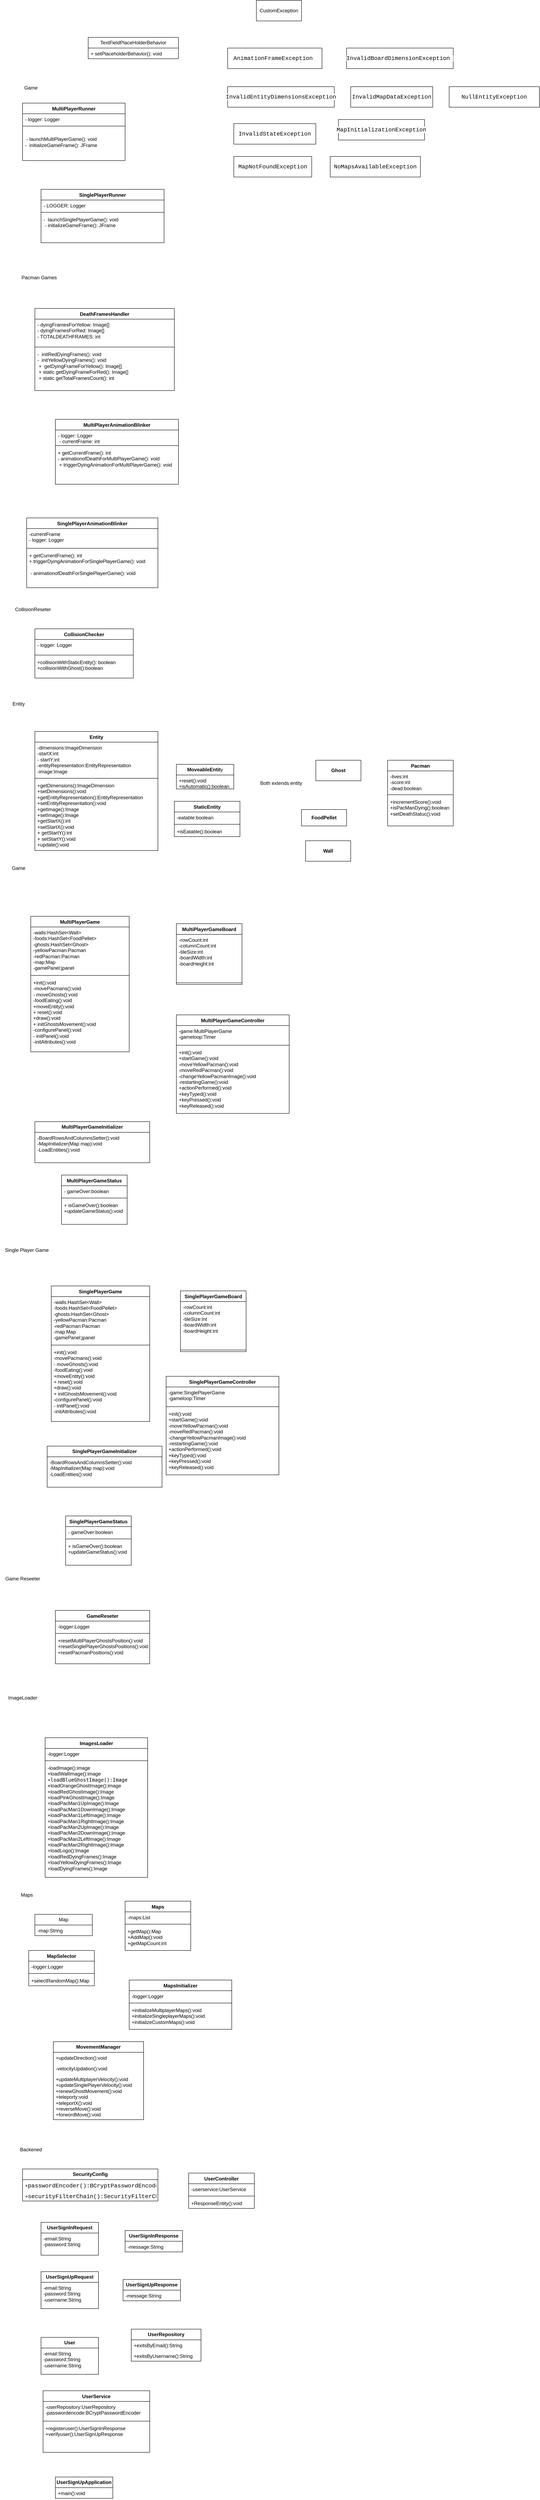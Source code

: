 <mxfile version="25.0.3">
  <diagram name="Page-1" id="BJMYfsU_rI5dK-2w1VHN">
    <mxGraphModel dx="1843" dy="525" grid="1" gridSize="10" guides="1" tooltips="1" connect="1" arrows="1" fold="1" page="1" pageScale="1" pageWidth="850" pageHeight="1100" math="0" shadow="0">
      <root>
        <mxCell id="0" />
        <mxCell id="1" parent="0" />
        <mxCell id="auZeHlHSHcXunNphCC0I-5" value="TextFieldPlaceHolderBehavior" style="swimlane;fontStyle=0;childLayout=stackLayout;horizontal=1;startSize=26;fillColor=none;horizontalStack=0;resizeParent=1;resizeParentMax=0;resizeLast=0;collapsible=1;marginBottom=0;whiteSpace=wrap;html=1;" vertex="1" parent="1">
          <mxGeometry x="200" y="100" width="220" height="52" as="geometry" />
        </mxCell>
        <mxCell id="auZeHlHSHcXunNphCC0I-8" value="+ &lt;span class=&quot;hljs-title function_ invoke__&quot;&gt;setPlaceholderBehavior(): void&lt;/span&gt;" style="text;strokeColor=none;fillColor=none;align=left;verticalAlign=top;spacingLeft=4;spacingRight=4;overflow=hidden;rotatable=0;points=[[0,0.5],[1,0.5]];portConstraint=eastwest;whiteSpace=wrap;html=1;" vertex="1" parent="auZeHlHSHcXunNphCC0I-5">
          <mxGeometry y="26" width="220" height="26" as="geometry" />
        </mxCell>
        <mxCell id="auZeHlHSHcXunNphCC0I-13" value="CustomException" style="html=1;whiteSpace=wrap;" vertex="1" parent="1">
          <mxGeometry x="610" y="10" width="110" height="50" as="geometry" />
        </mxCell>
        <mxCell id="auZeHlHSHcXunNphCC0I-18" value="&lt;span style=&quot;font-family: Consolas, &amp;quot;Courier New&amp;quot;, monospace; font-size: 14px; white-space: pre; background-color: rgb(255, 255, 255);&quot;&gt;AnimationFrameException &lt;/span&gt;" style="html=1;whiteSpace=wrap;" vertex="1" parent="1">
          <mxGeometry x="540" y="126" width="230" height="50" as="geometry" />
        </mxCell>
        <mxCell id="auZeHlHSHcXunNphCC0I-19" value="&lt;span style=&quot;font-family: Consolas, &amp;quot;Courier New&amp;quot;, monospace; font-size: 14px; white-space: pre; background-color: rgb(255, 255, 255);&quot;&gt;InvalidBoardDimensionException &lt;/span&gt;" style="html=1;whiteSpace=wrap;" vertex="1" parent="1">
          <mxGeometry x="830" y="126" width="260" height="50" as="geometry" />
        </mxCell>
        <mxCell id="auZeHlHSHcXunNphCC0I-20" value="&lt;span style=&quot;background-color: rgb(255, 255, 255);&quot;&gt;&lt;br&gt;&lt;/span&gt;&lt;div style=&quot;font-family: Consolas, &amp;quot;Courier New&amp;quot;, monospace; font-weight: normal; font-size: 14px; line-height: 19px; white-space: pre;&quot;&gt;&lt;div&gt;&lt;span style=&quot;background-color: rgb(255, 255, 255);&quot;&gt;InvalidEntityDimensionsException&lt;/span&gt;&lt;/div&gt;&lt;/div&gt;&lt;span style=&quot;background-color: rgb(255, 255, 255);&quot;&gt;&lt;br&gt;&lt;/span&gt;" style="html=1;whiteSpace=wrap;" vertex="1" parent="1">
          <mxGeometry x="540" y="220" width="260" height="50" as="geometry" />
        </mxCell>
        <mxCell id="auZeHlHSHcXunNphCC0I-21" value="&lt;div style=&quot;font-family: Consolas, &amp;quot;Courier New&amp;quot;, monospace; font-size: 14px; line-height: 19px; white-space: pre;&quot;&gt;&lt;span style=&quot;background-color: rgb(255, 255, 255);&quot;&gt;InvalidMapDataException&lt;/span&gt;&lt;/div&gt;" style="html=1;whiteSpace=wrap;" vertex="1" parent="1">
          <mxGeometry x="840" y="220" width="200" height="50" as="geometry" />
        </mxCell>
        <mxCell id="auZeHlHSHcXunNphCC0I-22" value="&lt;div style=&quot;font-family: Consolas, &amp;quot;Courier New&amp;quot;, monospace; font-size: 14px; line-height: 19px; white-space: pre;&quot;&gt;&lt;span style=&quot;background-color: rgb(255, 255, 255);&quot;&gt;InvalidStateException&lt;/span&gt;&lt;/div&gt;" style="html=1;whiteSpace=wrap;" vertex="1" parent="1">
          <mxGeometry x="555" y="310" width="200" height="50" as="geometry" />
        </mxCell>
        <mxCell id="auZeHlHSHcXunNphCC0I-23" value="&lt;div style=&quot;font-family: Consolas, &amp;quot;Courier New&amp;quot;, monospace; font-size: 14px; line-height: 19px; white-space: pre;&quot;&gt;&lt;span style=&quot;background-color: rgb(255, 255, 255);&quot;&gt;MapInitializationException&lt;/span&gt;&lt;/div&gt;" style="html=1;whiteSpace=wrap;" vertex="1" parent="1">
          <mxGeometry x="810" y="300" width="210" height="50" as="geometry" />
        </mxCell>
        <mxCell id="auZeHlHSHcXunNphCC0I-24" value="&lt;div style=&quot;font-family: Consolas, &amp;quot;Courier New&amp;quot;, monospace; font-size: 14px; line-height: 19px; white-space: pre;&quot;&gt;&lt;span style=&quot;background-color: rgb(255, 255, 255);&quot;&gt;MapNotFoundException&lt;/span&gt;&lt;/div&gt;" style="html=1;whiteSpace=wrap;" vertex="1" parent="1">
          <mxGeometry x="555" y="390" width="190" height="50" as="geometry" />
        </mxCell>
        <mxCell id="auZeHlHSHcXunNphCC0I-25" value="&lt;div style=&quot;font-family: Consolas, &amp;quot;Courier New&amp;quot;, monospace; font-size: 14px; line-height: 19px; white-space: pre;&quot;&gt;&lt;span style=&quot;background-color: rgb(255, 255, 255);&quot;&gt;NoMapsAvailableException&lt;/span&gt;&lt;/div&gt;" style="html=1;whiteSpace=wrap;" vertex="1" parent="1">
          <mxGeometry x="790" y="390" width="220" height="50" as="geometry" />
        </mxCell>
        <mxCell id="auZeHlHSHcXunNphCC0I-26" value="&lt;div style=&quot;font-family: Consolas, &amp;quot;Courier New&amp;quot;, monospace; font-size: 14px; line-height: 19px; white-space: pre;&quot;&gt;&lt;div style=&quot;line-height: 19px;&quot;&gt;&lt;span style=&quot;background-color: rgb(255, 255, 255);&quot;&gt;NullEntityException&lt;/span&gt;&lt;/div&gt;&lt;/div&gt;" style="html=1;whiteSpace=wrap;" vertex="1" parent="1">
          <mxGeometry x="1080" y="220" width="220" height="50" as="geometry" />
        </mxCell>
        <mxCell id="auZeHlHSHcXunNphCC0I-27" value="Game" style="text;html=1;align=center;verticalAlign=middle;resizable=0;points=[];autosize=1;strokeColor=none;fillColor=none;" vertex="1" parent="1">
          <mxGeometry x="30" y="208" width="60" height="30" as="geometry" />
        </mxCell>
        <mxCell id="auZeHlHSHcXunNphCC0I-28" value="MultiPlayerRunner" style="swimlane;fontStyle=1;align=center;verticalAlign=top;childLayout=stackLayout;horizontal=1;startSize=26;horizontalStack=0;resizeParent=1;resizeParentMax=0;resizeLast=0;collapsible=1;marginBottom=0;whiteSpace=wrap;html=1;" vertex="1" parent="1">
          <mxGeometry x="40" y="260" width="250" height="140" as="geometry" />
        </mxCell>
        <mxCell id="auZeHlHSHcXunNphCC0I-29" value="&lt;span class=&quot;hljs-operator&quot;&gt;-&lt;/span&gt;&amp;nbsp;logger: Logger&amp;nbsp;" style="text;strokeColor=none;fillColor=none;align=left;verticalAlign=top;spacingLeft=4;spacingRight=4;overflow=hidden;rotatable=0;points=[[0,0.5],[1,0.5]];portConstraint=eastwest;whiteSpace=wrap;html=1;" vertex="1" parent="auZeHlHSHcXunNphCC0I-28">
          <mxGeometry y="26" width="250" height="26" as="geometry" />
        </mxCell>
        <mxCell id="auZeHlHSHcXunNphCC0I-30" value="" style="line;strokeWidth=1;fillColor=none;align=left;verticalAlign=middle;spacingTop=-1;spacingLeft=3;spacingRight=3;rotatable=0;labelPosition=right;points=[];portConstraint=eastwest;strokeColor=inherit;" vertex="1" parent="auZeHlHSHcXunNphCC0I-28">
          <mxGeometry y="52" width="250" height="8" as="geometry" />
        </mxCell>
        <mxCell id="auZeHlHSHcXunNphCC0I-31" value="&lt;br&gt;&amp;nbsp;&lt;span class=&quot;hljs-operator&quot;&gt;-&lt;/span&gt; launchMultiPlayerGame(): void&amp;nbsp;&lt;br&gt;&lt;span class=&quot;hljs-operator&quot;&gt;-&lt;/span&gt; &amp;nbsp;initializeGameFrame(): JFrame&amp;nbsp;" style="text;strokeColor=none;fillColor=none;align=left;verticalAlign=top;spacingLeft=4;spacingRight=4;overflow=hidden;rotatable=0;points=[[0,0.5],[1,0.5]];portConstraint=eastwest;whiteSpace=wrap;html=1;" vertex="1" parent="auZeHlHSHcXunNphCC0I-28">
          <mxGeometry y="60" width="250" height="80" as="geometry" />
        </mxCell>
        <mxCell id="auZeHlHSHcXunNphCC0I-32" value="SinglePlayerRunner" style="swimlane;fontStyle=1;align=center;verticalAlign=top;childLayout=stackLayout;horizontal=1;startSize=26;horizontalStack=0;resizeParent=1;resizeParentMax=0;resizeLast=0;collapsible=1;marginBottom=0;whiteSpace=wrap;html=1;" vertex="1" parent="1">
          <mxGeometry x="85" y="470" width="300" height="130" as="geometry" />
        </mxCell>
        <mxCell id="auZeHlHSHcXunNphCC0I-33" value="&lt;span class=&quot;hljs-operator&quot;&gt;-&lt;/span&gt; LOGGER: Logger&amp;nbsp;" style="text;strokeColor=none;fillColor=none;align=left;verticalAlign=top;spacingLeft=4;spacingRight=4;overflow=hidden;rotatable=0;points=[[0,0.5],[1,0.5]];portConstraint=eastwest;whiteSpace=wrap;html=1;" vertex="1" parent="auZeHlHSHcXunNphCC0I-32">
          <mxGeometry y="26" width="300" height="26" as="geometry" />
        </mxCell>
        <mxCell id="auZeHlHSHcXunNphCC0I-34" value="" style="line;strokeWidth=1;fillColor=none;align=left;verticalAlign=middle;spacingTop=-1;spacingLeft=3;spacingRight=3;rotatable=0;labelPosition=right;points=[];portConstraint=eastwest;strokeColor=inherit;" vertex="1" parent="auZeHlHSHcXunNphCC0I-32">
          <mxGeometry y="52" width="300" height="8" as="geometry" />
        </mxCell>
        <mxCell id="auZeHlHSHcXunNphCC0I-35" value="&lt;span class=&quot;hljs-operator&quot;&gt;-&lt;/span&gt; &amp;nbsp;launchSinglePlayerGame(): void&amp;nbsp;&lt;br&gt;&amp;nbsp;&lt;span class=&quot;hljs-operator&quot;&gt;-&lt;/span&gt; initializeGameFrame(): JFrame&amp;nbsp; &amp;nbsp;" style="text;strokeColor=none;fillColor=none;align=left;verticalAlign=top;spacingLeft=4;spacingRight=4;overflow=hidden;rotatable=0;points=[[0,0.5],[1,0.5]];portConstraint=eastwest;whiteSpace=wrap;html=1;" vertex="1" parent="auZeHlHSHcXunNphCC0I-32">
          <mxGeometry y="60" width="300" height="70" as="geometry" />
        </mxCell>
        <mxCell id="auZeHlHSHcXunNphCC0I-36" value="Pacman Games" style="text;html=1;align=center;verticalAlign=middle;resizable=0;points=[];autosize=1;strokeColor=none;fillColor=none;" vertex="1" parent="1">
          <mxGeometry x="25" y="670" width="110" height="30" as="geometry" />
        </mxCell>
        <mxCell id="auZeHlHSHcXunNphCC0I-37" value="&amp;nbsp;DeathFramesHandler&amp;nbsp;" style="swimlane;fontStyle=1;align=center;verticalAlign=top;childLayout=stackLayout;horizontal=1;startSize=26;horizontalStack=0;resizeParent=1;resizeParentMax=0;resizeLast=0;collapsible=1;marginBottom=0;whiteSpace=wrap;html=1;" vertex="1" parent="1">
          <mxGeometry x="70" y="760" width="340" height="200" as="geometry" />
        </mxCell>
        <mxCell id="auZeHlHSHcXunNphCC0I-38" value="- dyingFramesForYellow: Image[]&amp;nbsp;&lt;br&gt;- dyingFramesForRed: Image[]&amp;nbsp;&lt;br&gt;- TOTALDEATHFRAMES: &lt;span class=&quot;hljs-built_in&quot;&gt;int&lt;/span&gt;" style="text;strokeColor=none;fillColor=none;align=left;verticalAlign=top;spacingLeft=4;spacingRight=4;overflow=hidden;rotatable=0;points=[[0,0.5],[1,0.5]];portConstraint=eastwest;whiteSpace=wrap;html=1;" vertex="1" parent="auZeHlHSHcXunNphCC0I-37">
          <mxGeometry y="26" width="340" height="64" as="geometry" />
        </mxCell>
        <mxCell id="auZeHlHSHcXunNphCC0I-39" value="" style="line;strokeWidth=1;fillColor=none;align=left;verticalAlign=middle;spacingTop=-1;spacingLeft=3;spacingRight=3;rotatable=0;labelPosition=right;points=[];portConstraint=eastwest;strokeColor=inherit;" vertex="1" parent="auZeHlHSHcXunNphCC0I-37">
          <mxGeometry y="90" width="340" height="8" as="geometry" />
        </mxCell>
        <mxCell id="auZeHlHSHcXunNphCC0I-40" value="- &lt;span class=&quot;hljs-function&quot;&gt;&amp;nbsp;&lt;span class=&quot;hljs-title&quot;&gt;initRedDyingFrames&lt;/span&gt;(): &lt;span class=&quot;hljs-keyword&quot;&gt;void&lt;/span&gt;&amp;nbsp;&lt;br&gt;- &amp;nbsp;&lt;span class=&quot;hljs-title&quot;&gt;initYellowDyingFrames&lt;/span&gt;(): &lt;span class=&quot;hljs-keyword&quot;&gt;void&lt;/span&gt;&amp;nbsp;&lt;br&gt;&amp;nbsp;+ &amp;nbsp;&lt;span class=&quot;hljs-title&quot;&gt;getDyingFrameForYellow&lt;/span&gt;(): Image[]&amp;nbsp;&lt;br&gt;&amp;nbsp;+ &lt;span class=&quot;hljs-keyword&quot;&gt;static&lt;/span&gt; &lt;span class=&quot;hljs-title&quot;&gt;getDyingFrameForRed&lt;/span&gt;(): Image[]&amp;nbsp;&lt;/span&gt;&lt;div&gt;&lt;span class=&quot;hljs-function&quot;&gt;&amp;nbsp;+ &lt;span class=&quot;hljs-keyword&quot;&gt;static&lt;/span&gt; &lt;span class=&quot;hljs-title&quot;&gt;getTotalFramesCount&lt;/span&gt;(): &lt;span class=&quot;hljs-built_in&quot;&gt;int&lt;/span&gt;&lt;/span&gt;&lt;/div&gt;" style="text;strokeColor=none;fillColor=none;align=left;verticalAlign=top;spacingLeft=4;spacingRight=4;overflow=hidden;rotatable=0;points=[[0,0.5],[1,0.5]];portConstraint=eastwest;whiteSpace=wrap;html=1;" vertex="1" parent="auZeHlHSHcXunNphCC0I-37">
          <mxGeometry y="98" width="340" height="102" as="geometry" />
        </mxCell>
        <mxCell id="auZeHlHSHcXunNphCC0I-41" value="MultiPlayerAnimationBlinker" style="swimlane;fontStyle=1;align=center;verticalAlign=top;childLayout=stackLayout;horizontal=1;startSize=26;horizontalStack=0;resizeParent=1;resizeParentMax=0;resizeLast=0;collapsible=1;marginBottom=0;whiteSpace=wrap;html=1;" vertex="1" parent="1">
          <mxGeometry x="120" y="1030" width="300" height="158" as="geometry" />
        </mxCell>
        <mxCell id="auZeHlHSHcXunNphCC0I-42" value="&lt;span class=&quot;hljs-operator&quot;&gt;-&lt;/span&gt; logger: Logger&amp;nbsp;&lt;div&gt;&amp;nbsp;&lt;span class=&quot;hljs-operator&quot;&gt;-&lt;/span&gt; currentFrame: &lt;span class=&quot;hljs-type&quot;&gt;int&lt;/span&gt;&lt;/div&gt;" style="text;strokeColor=none;fillColor=none;align=left;verticalAlign=top;spacingLeft=4;spacingRight=4;overflow=hidden;rotatable=0;points=[[0,0.5],[1,0.5]];portConstraint=eastwest;whiteSpace=wrap;html=1;" vertex="1" parent="auZeHlHSHcXunNphCC0I-41">
          <mxGeometry y="26" width="300" height="34" as="geometry" />
        </mxCell>
        <mxCell id="auZeHlHSHcXunNphCC0I-43" value="" style="line;strokeWidth=1;fillColor=none;align=left;verticalAlign=middle;spacingTop=-1;spacingLeft=3;spacingRight=3;rotatable=0;labelPosition=right;points=[];portConstraint=eastwest;strokeColor=inherit;" vertex="1" parent="auZeHlHSHcXunNphCC0I-41">
          <mxGeometry y="60" width="300" height="8" as="geometry" />
        </mxCell>
        <mxCell id="auZeHlHSHcXunNphCC0I-44" value="&lt;span class=&quot;hljs-operator&quot;&gt;+&lt;/span&gt; getCurrentFrame(): &lt;span class=&quot;hljs-type&quot;&gt;int&lt;/span&gt;&amp;nbsp;&lt;br&gt;&lt;span class=&quot;hljs-operator&quot;&gt;-&lt;/span&gt; animationofDeathForMultiPlayerGame(): void&amp;nbsp;&lt;br&gt;&amp;nbsp;&lt;span class=&quot;hljs-operator&quot;&gt;+&lt;/span&gt; triggerDyingAnimationForMultiPlayerGame(): void&amp;nbsp;&amp;nbsp;" style="text;strokeColor=none;fillColor=none;align=left;verticalAlign=top;spacingLeft=4;spacingRight=4;overflow=hidden;rotatable=0;points=[[0,0.5],[1,0.5]];portConstraint=eastwest;whiteSpace=wrap;html=1;" vertex="1" parent="auZeHlHSHcXunNphCC0I-41">
          <mxGeometry y="68" width="300" height="90" as="geometry" />
        </mxCell>
        <mxCell id="auZeHlHSHcXunNphCC0I-45" value="SinglePlayerAnimationBlinker" style="swimlane;fontStyle=1;align=center;verticalAlign=top;childLayout=stackLayout;horizontal=1;startSize=26;horizontalStack=0;resizeParent=1;resizeParentMax=0;resizeLast=0;collapsible=1;marginBottom=0;whiteSpace=wrap;html=1;" vertex="1" parent="1">
          <mxGeometry x="50" y="1270" width="320" height="170" as="geometry" />
        </mxCell>
        <mxCell id="auZeHlHSHcXunNphCC0I-46" value="-currentFrame&lt;div&gt;&lt;span class=&quot;hljs-operator&quot;&gt;-&lt;/span&gt;&amp;nbsp;logger: Logger&lt;/div&gt;&lt;div&gt;&lt;br&gt;&lt;div&gt;&lt;br&gt;&lt;/div&gt;&lt;/div&gt;" style="text;strokeColor=none;fillColor=none;align=left;verticalAlign=top;spacingLeft=4;spacingRight=4;overflow=hidden;rotatable=0;points=[[0,0.5],[1,0.5]];portConstraint=eastwest;whiteSpace=wrap;html=1;" vertex="1" parent="auZeHlHSHcXunNphCC0I-45">
          <mxGeometry y="26" width="320" height="44" as="geometry" />
        </mxCell>
        <mxCell id="auZeHlHSHcXunNphCC0I-47" value="" style="line;strokeWidth=1;fillColor=none;align=left;verticalAlign=middle;spacingTop=-1;spacingLeft=3;spacingRight=3;rotatable=0;labelPosition=right;points=[];portConstraint=eastwest;strokeColor=inherit;" vertex="1" parent="auZeHlHSHcXunNphCC0I-45">
          <mxGeometry y="70" width="320" height="8" as="geometry" />
        </mxCell>
        <mxCell id="auZeHlHSHcXunNphCC0I-48" value="&lt;div&gt;+ getCurrentFrame(): int&amp;nbsp; &amp;nbsp; &amp;nbsp; &amp;nbsp; &amp;nbsp; &amp;nbsp; &amp;nbsp; &amp;nbsp; &amp;nbsp; &amp;nbsp; &amp;nbsp; &amp;nbsp; &amp;nbsp; &amp;nbsp; &amp;nbsp; &amp;nbsp; &amp;nbsp; &amp;nbsp; &amp;nbsp; &amp;nbsp; &amp;nbsp;&lt;/div&gt;&lt;div&gt;+ triggerDyingAnimationForSinglePlayerGame(&lt;span style=&quot;background-color: initial;&quot;&gt;): void&amp;nbsp; &amp;nbsp; &amp;nbsp; &amp;nbsp; &amp;nbsp; &amp;nbsp; &amp;nbsp; &amp;nbsp; &amp;nbsp; &amp;nbsp; &amp;nbsp; &amp;nbsp; &amp;nbsp; &amp;nbsp; &amp;nbsp; &amp;nbsp; &amp;nbsp;&lt;/span&gt;&lt;/div&gt;&lt;div&gt;&amp;nbsp;- animationofDeathForSinglePlayerGame(&lt;span style=&quot;background-color: initial;&quot;&gt;): void&amp;nbsp;&lt;/span&gt;&lt;/div&gt;" style="text;strokeColor=none;fillColor=none;align=left;verticalAlign=top;spacingLeft=4;spacingRight=4;overflow=hidden;rotatable=0;points=[[0,0.5],[1,0.5]];portConstraint=eastwest;whiteSpace=wrap;html=1;" vertex="1" parent="auZeHlHSHcXunNphCC0I-45">
          <mxGeometry y="78" width="320" height="92" as="geometry" />
        </mxCell>
        <mxCell id="auZeHlHSHcXunNphCC0I-49" value="CollisionReseter" style="text;html=1;align=center;verticalAlign=middle;resizable=0;points=[];autosize=1;strokeColor=none;fillColor=none;" vertex="1" parent="1">
          <mxGeometry x="10" y="1478" width="110" height="30" as="geometry" />
        </mxCell>
        <mxCell id="auZeHlHSHcXunNphCC0I-54" value="CollisionChecker" style="swimlane;fontStyle=1;align=center;verticalAlign=top;childLayout=stackLayout;horizontal=1;startSize=26;horizontalStack=0;resizeParent=1;resizeParentMax=0;resizeLast=0;collapsible=1;marginBottom=0;whiteSpace=wrap;html=1;" vertex="1" parent="1">
          <mxGeometry x="70" y="1540" width="240" height="120" as="geometry" />
        </mxCell>
        <mxCell id="auZeHlHSHcXunNphCC0I-55" value="&lt;span class=&quot;hljs-operator&quot;&gt;-&lt;/span&gt;&amp;nbsp;logger: Logger&lt;div&gt;&lt;br&gt;&lt;/div&gt;" style="text;strokeColor=none;fillColor=none;align=left;verticalAlign=top;spacingLeft=4;spacingRight=4;overflow=hidden;rotatable=0;points=[[0,0.5],[1,0.5]];portConstraint=eastwest;whiteSpace=wrap;html=1;" vertex="1" parent="auZeHlHSHcXunNphCC0I-54">
          <mxGeometry y="26" width="240" height="34" as="geometry" />
        </mxCell>
        <mxCell id="auZeHlHSHcXunNphCC0I-56" value="" style="line;strokeWidth=1;fillColor=none;align=left;verticalAlign=middle;spacingTop=-1;spacingLeft=3;spacingRight=3;rotatable=0;labelPosition=right;points=[];portConstraint=eastwest;strokeColor=inherit;" vertex="1" parent="auZeHlHSHcXunNphCC0I-54">
          <mxGeometry y="60" width="240" height="8" as="geometry" />
        </mxCell>
        <mxCell id="auZeHlHSHcXunNphCC0I-57" value="+collisionWithStaticEntity(): boolean&lt;div&gt;+collisionWithGhost():boolean&lt;/div&gt;&lt;div&gt;&lt;br&gt;&lt;/div&gt;" style="text;strokeColor=none;fillColor=none;align=left;verticalAlign=top;spacingLeft=4;spacingRight=4;overflow=hidden;rotatable=0;points=[[0,0.5],[1,0.5]];portConstraint=eastwest;whiteSpace=wrap;html=1;" vertex="1" parent="auZeHlHSHcXunNphCC0I-54">
          <mxGeometry y="68" width="240" height="52" as="geometry" />
        </mxCell>
        <mxCell id="auZeHlHSHcXunNphCC0I-58" value="Entity" style="text;html=1;align=center;verticalAlign=middle;resizable=0;points=[];autosize=1;strokeColor=none;fillColor=none;" vertex="1" parent="1">
          <mxGeometry x="5" y="1708" width="50" height="30" as="geometry" />
        </mxCell>
        <mxCell id="auZeHlHSHcXunNphCC0I-59" value="Entity" style="swimlane;fontStyle=1;align=center;verticalAlign=top;childLayout=stackLayout;horizontal=1;startSize=26;horizontalStack=0;resizeParent=1;resizeParentMax=0;resizeLast=0;collapsible=1;marginBottom=0;whiteSpace=wrap;html=1;" vertex="1" parent="1">
          <mxGeometry x="70" y="1790" width="300" height="290" as="geometry" />
        </mxCell>
        <mxCell id="auZeHlHSHcXunNphCC0I-60" value="-dimensions:ImageDimension&lt;div&gt;-startX:int&lt;/div&gt;&lt;div&gt;- startY:int&lt;/div&gt;&lt;div&gt;-entityRepresentation:EntityRepresentation&lt;/div&gt;&lt;div&gt;-image:Image&lt;/div&gt;&lt;div&gt;&lt;br&gt;&lt;/div&gt;" style="text;strokeColor=none;fillColor=none;align=left;verticalAlign=top;spacingLeft=4;spacingRight=4;overflow=hidden;rotatable=0;points=[[0,0.5],[1,0.5]];portConstraint=eastwest;whiteSpace=wrap;html=1;" vertex="1" parent="auZeHlHSHcXunNphCC0I-59">
          <mxGeometry y="26" width="300" height="84" as="geometry" />
        </mxCell>
        <mxCell id="auZeHlHSHcXunNphCC0I-61" value="" style="line;strokeWidth=1;fillColor=none;align=left;verticalAlign=middle;spacingTop=-1;spacingLeft=3;spacingRight=3;rotatable=0;labelPosition=right;points=[];portConstraint=eastwest;strokeColor=inherit;" vertex="1" parent="auZeHlHSHcXunNphCC0I-59">
          <mxGeometry y="110" width="300" height="8" as="geometry" />
        </mxCell>
        <mxCell id="auZeHlHSHcXunNphCC0I-62" value="+getDimensions():ImageDimension&lt;div&gt;+setDimensions():void&lt;/div&gt;&lt;div&gt;+getEntityRepresentation():EntityRepresentation&lt;/div&gt;&lt;div&gt;+setEntityRepresentation(&lt;span style=&quot;background-color: initial;&quot;&gt;):void&lt;/span&gt;&lt;/div&gt;&lt;div&gt;+getImage():Image&lt;span style=&quot;background-color: initial;&quot;&gt;&lt;/span&gt;&lt;/div&gt;&lt;div&gt;+setImage():Image&lt;/div&gt;&lt;div&gt;+getStartX():int&lt;/div&gt;&lt;div&gt;+setStartX():void&lt;/div&gt;&lt;div&gt;+ getStartY():int&lt;/div&gt;&lt;div&gt;+ setStartY():void&lt;/div&gt;&lt;div&gt;+update():void&lt;/div&gt;&lt;div&gt;&lt;br&gt;&lt;/div&gt;" style="text;strokeColor=none;fillColor=none;align=left;verticalAlign=top;spacingLeft=4;spacingRight=4;overflow=hidden;rotatable=0;points=[[0,0.5],[1,0.5]];portConstraint=eastwest;whiteSpace=wrap;html=1;" vertex="1" parent="auZeHlHSHcXunNphCC0I-59">
          <mxGeometry y="118" width="300" height="172" as="geometry" />
        </mxCell>
        <mxCell id="auZeHlHSHcXunNphCC0I-67" value="&lt;b&gt;FoodPellet&lt;/b&gt;" style="html=1;whiteSpace=wrap;" vertex="1" parent="1">
          <mxGeometry x="720" y="1980" width="110" height="40" as="geometry" />
        </mxCell>
        <mxCell id="auZeHlHSHcXunNphCC0I-68" value="&lt;b&gt;MoveableEntit&lt;/b&gt;y" style="swimlane;fontStyle=0;childLayout=stackLayout;horizontal=1;startSize=26;fillColor=none;horizontalStack=0;resizeParent=1;resizeParentMax=0;resizeLast=0;collapsible=1;marginBottom=0;whiteSpace=wrap;html=1;" vertex="1" parent="1">
          <mxGeometry x="415" y="1870" width="140" height="60" as="geometry" />
        </mxCell>
        <mxCell id="auZeHlHSHcXunNphCC0I-69" value="+reset():void&lt;div&gt;+isAutomatic():boolean&lt;/div&gt;" style="text;strokeColor=none;fillColor=none;align=left;verticalAlign=top;spacingLeft=4;spacingRight=4;overflow=hidden;rotatable=0;points=[[0,0.5],[1,0.5]];portConstraint=eastwest;whiteSpace=wrap;html=1;" vertex="1" parent="auZeHlHSHcXunNphCC0I-68">
          <mxGeometry y="26" width="140" height="34" as="geometry" />
        </mxCell>
        <mxCell id="auZeHlHSHcXunNphCC0I-72" value="StaticEntity" style="swimlane;fontStyle=1;align=center;verticalAlign=top;childLayout=stackLayout;horizontal=1;startSize=26;horizontalStack=0;resizeParent=1;resizeParentMax=0;resizeLast=0;collapsible=1;marginBottom=0;whiteSpace=wrap;html=1;" vertex="1" parent="1">
          <mxGeometry x="410" y="1960" width="160" height="86" as="geometry" />
        </mxCell>
        <mxCell id="auZeHlHSHcXunNphCC0I-73" value="-eatable:boolean" style="text;strokeColor=none;fillColor=none;align=left;verticalAlign=top;spacingLeft=4;spacingRight=4;overflow=hidden;rotatable=0;points=[[0,0.5],[1,0.5]];portConstraint=eastwest;whiteSpace=wrap;html=1;" vertex="1" parent="auZeHlHSHcXunNphCC0I-72">
          <mxGeometry y="26" width="160" height="26" as="geometry" />
        </mxCell>
        <mxCell id="auZeHlHSHcXunNphCC0I-74" value="" style="line;strokeWidth=1;fillColor=none;align=left;verticalAlign=middle;spacingTop=-1;spacingLeft=3;spacingRight=3;rotatable=0;labelPosition=right;points=[];portConstraint=eastwest;strokeColor=inherit;" vertex="1" parent="auZeHlHSHcXunNphCC0I-72">
          <mxGeometry y="52" width="160" height="8" as="geometry" />
        </mxCell>
        <mxCell id="auZeHlHSHcXunNphCC0I-75" value="+isEatable():boolean" style="text;strokeColor=none;fillColor=none;align=left;verticalAlign=top;spacingLeft=4;spacingRight=4;overflow=hidden;rotatable=0;points=[[0,0.5],[1,0.5]];portConstraint=eastwest;whiteSpace=wrap;html=1;" vertex="1" parent="auZeHlHSHcXunNphCC0I-72">
          <mxGeometry y="60" width="160" height="26" as="geometry" />
        </mxCell>
        <mxCell id="auZeHlHSHcXunNphCC0I-76" value="Both extends entity&lt;div&gt;&lt;br&gt;&lt;/div&gt;" style="text;html=1;align=center;verticalAlign=middle;resizable=0;points=[];autosize=1;strokeColor=none;fillColor=none;" vertex="1" parent="1">
          <mxGeometry x="605" y="1903" width="130" height="40" as="geometry" />
        </mxCell>
        <mxCell id="auZeHlHSHcXunNphCC0I-77" value="&lt;b&gt;Ghost&lt;/b&gt;" style="html=1;whiteSpace=wrap;" vertex="1" parent="1">
          <mxGeometry x="755" y="1860" width="110" height="50" as="geometry" />
        </mxCell>
        <mxCell id="auZeHlHSHcXunNphCC0I-86" value="&lt;b&gt;Pacman&lt;/b&gt;" style="swimlane;fontStyle=1;align=center;verticalAlign=top;childLayout=stackLayout;horizontal=1;startSize=26;horizontalStack=0;resizeParent=1;resizeParentMax=0;resizeLast=0;collapsible=1;marginBottom=0;whiteSpace=wrap;html=1;" vertex="1" parent="1">
          <mxGeometry x="930" y="1860" width="160" height="160" as="geometry" />
        </mxCell>
        <mxCell id="auZeHlHSHcXunNphCC0I-87" value="-lives:int&lt;div&gt;-score:int&lt;/div&gt;&lt;div&gt;-dead:boolean&lt;/div&gt;" style="text;strokeColor=none;fillColor=none;align=left;verticalAlign=top;spacingLeft=4;spacingRight=4;overflow=hidden;rotatable=0;points=[[0,0.5],[1,0.5]];portConstraint=eastwest;whiteSpace=wrap;html=1;" vertex="1" parent="auZeHlHSHcXunNphCC0I-86">
          <mxGeometry y="26" width="160" height="54" as="geometry" />
        </mxCell>
        <mxCell id="auZeHlHSHcXunNphCC0I-88" value="" style="line;strokeWidth=1;fillColor=none;align=left;verticalAlign=middle;spacingTop=-1;spacingLeft=3;spacingRight=3;rotatable=0;labelPosition=right;points=[];portConstraint=eastwest;strokeColor=inherit;" vertex="1" parent="auZeHlHSHcXunNphCC0I-86">
          <mxGeometry y="80" width="160" height="8" as="geometry" />
        </mxCell>
        <mxCell id="auZeHlHSHcXunNphCC0I-89" value="+incrementScore():void&lt;div&gt;+isPacManDying():boolean&lt;/div&gt;&lt;div&gt;+setDeathStatuc():void&lt;/div&gt;" style="text;strokeColor=none;fillColor=none;align=left;verticalAlign=top;spacingLeft=4;spacingRight=4;overflow=hidden;rotatable=0;points=[[0,0.5],[1,0.5]];portConstraint=eastwest;whiteSpace=wrap;html=1;" vertex="1" parent="auZeHlHSHcXunNphCC0I-86">
          <mxGeometry y="88" width="160" height="72" as="geometry" />
        </mxCell>
        <mxCell id="auZeHlHSHcXunNphCC0I-90" value="&lt;b&gt;Wall&lt;/b&gt;" style="html=1;whiteSpace=wrap;" vertex="1" parent="1">
          <mxGeometry x="730" y="2056" width="110" height="50" as="geometry" />
        </mxCell>
        <mxCell id="auZeHlHSHcXunNphCC0I-91" value="Game" style="text;html=1;align=center;verticalAlign=middle;resizable=0;points=[];autosize=1;strokeColor=none;fillColor=none;" vertex="1" parent="1">
          <mxGeometry y="2108" width="60" height="30" as="geometry" />
        </mxCell>
        <mxCell id="auZeHlHSHcXunNphCC0I-92" value="MultiPlayerGame" style="swimlane;fontStyle=1;align=center;verticalAlign=top;childLayout=stackLayout;horizontal=1;startSize=26;horizontalStack=0;resizeParent=1;resizeParentMax=0;resizeLast=0;collapsible=1;marginBottom=0;whiteSpace=wrap;html=1;" vertex="1" parent="1">
          <mxGeometry x="60" y="2240" width="240" height="330" as="geometry" />
        </mxCell>
        <mxCell id="auZeHlHSHcXunNphCC0I-93" value="-walls:HashSet&amp;lt;Wall&amp;gt;&lt;div&gt;-foods:HashSet&amp;lt;FoodPellet&amp;gt;&lt;/div&gt;&lt;div&gt;-ghosts:HashSet&amp;lt;Ghost&amp;gt;&lt;/div&gt;&lt;div&gt;-yellowPacman:Pacman&lt;br&gt;&lt;div&gt;-redPacman:Pacman&lt;/div&gt;&lt;/div&gt;&lt;div&gt;-map:Map&lt;/div&gt;&lt;div&gt;-gamePanel:jpanel&lt;/div&gt;" style="text;strokeColor=none;fillColor=none;align=left;verticalAlign=top;spacingLeft=4;spacingRight=4;overflow=hidden;rotatable=0;points=[[0,0.5],[1,0.5]];portConstraint=eastwest;whiteSpace=wrap;html=1;" vertex="1" parent="auZeHlHSHcXunNphCC0I-92">
          <mxGeometry y="26" width="240" height="114" as="geometry" />
        </mxCell>
        <mxCell id="auZeHlHSHcXunNphCC0I-94" value="" style="line;strokeWidth=1;fillColor=none;align=left;verticalAlign=middle;spacingTop=-1;spacingLeft=3;spacingRight=3;rotatable=0;labelPosition=right;points=[];portConstraint=eastwest;strokeColor=inherit;" vertex="1" parent="auZeHlHSHcXunNphCC0I-92">
          <mxGeometry y="140" width="240" height="8" as="geometry" />
        </mxCell>
        <mxCell id="auZeHlHSHcXunNphCC0I-95" value="+init():void&lt;div&gt;-movePacmans():void&lt;/div&gt;&lt;div&gt;- moveGhosts():void&lt;/div&gt;&lt;div&gt;-foodEating():void&lt;/div&gt;&lt;div&gt;+moveEntity():void&lt;/div&gt;&lt;div&gt;+ reset():void&lt;/div&gt;&lt;div&gt;+draw():void&lt;/div&gt;&lt;div&gt;+ initGhostsMovement():void&lt;/div&gt;&lt;div&gt;-configurePanel():void&lt;/div&gt;&lt;div&gt;- initPanel():void&lt;/div&gt;&lt;div&gt;-initAttributes():void&lt;/div&gt;&lt;div&gt;&lt;br&gt;&lt;/div&gt;&lt;div&gt;&lt;br&gt;&lt;/div&gt;" style="text;strokeColor=none;fillColor=none;align=left;verticalAlign=top;spacingLeft=4;spacingRight=4;overflow=hidden;rotatable=0;points=[[0,0.5],[1,0.5]];portConstraint=eastwest;whiteSpace=wrap;html=1;" vertex="1" parent="auZeHlHSHcXunNphCC0I-92">
          <mxGeometry y="148" width="240" height="182" as="geometry" />
        </mxCell>
        <mxCell id="auZeHlHSHcXunNphCC0I-96" value="MultiPlayerGameBoard" style="swimlane;fontStyle=1;align=center;verticalAlign=top;childLayout=stackLayout;horizontal=1;startSize=26;horizontalStack=0;resizeParent=1;resizeParentMax=0;resizeLast=0;collapsible=1;marginBottom=0;whiteSpace=wrap;html=1;" vertex="1" parent="1">
          <mxGeometry x="415" y="2258" width="160" height="148" as="geometry" />
        </mxCell>
        <mxCell id="auZeHlHSHcXunNphCC0I-97" value="-rowCount:int&lt;div&gt;-columnCount:int&lt;/div&gt;&lt;div&gt;-tileSize:int&lt;/div&gt;&lt;div&gt;-boardWidth:int&lt;/div&gt;&lt;div&gt;-boardHeight:int&lt;/div&gt;&lt;div&gt;&lt;br&gt;&lt;div&gt;&lt;br&gt;&lt;/div&gt;&lt;/div&gt;" style="text;strokeColor=none;fillColor=none;align=left;verticalAlign=top;spacingLeft=4;spacingRight=4;overflow=hidden;rotatable=0;points=[[0,0.5],[1,0.5]];portConstraint=eastwest;whiteSpace=wrap;html=1;" vertex="1" parent="auZeHlHSHcXunNphCC0I-96">
          <mxGeometry y="26" width="160" height="114" as="geometry" />
        </mxCell>
        <mxCell id="auZeHlHSHcXunNphCC0I-98" value="" style="line;strokeWidth=1;fillColor=none;align=left;verticalAlign=middle;spacingTop=-1;spacingLeft=3;spacingRight=3;rotatable=0;labelPosition=right;points=[];portConstraint=eastwest;strokeColor=inherit;" vertex="1" parent="auZeHlHSHcXunNphCC0I-96">
          <mxGeometry y="140" width="160" height="8" as="geometry" />
        </mxCell>
        <mxCell id="auZeHlHSHcXunNphCC0I-100" value="MultiPlayerGameController" style="swimlane;fontStyle=1;align=center;verticalAlign=top;childLayout=stackLayout;horizontal=1;startSize=26;horizontalStack=0;resizeParent=1;resizeParentMax=0;resizeLast=0;collapsible=1;marginBottom=0;whiteSpace=wrap;html=1;" vertex="1" parent="1">
          <mxGeometry x="415" y="2480" width="275" height="240" as="geometry" />
        </mxCell>
        <mxCell id="auZeHlHSHcXunNphCC0I-101" value="-game:MultiPlayerGame&lt;div&gt;-gameloop:Timer&lt;/div&gt;" style="text;strokeColor=none;fillColor=none;align=left;verticalAlign=top;spacingLeft=4;spacingRight=4;overflow=hidden;rotatable=0;points=[[0,0.5],[1,0.5]];portConstraint=eastwest;whiteSpace=wrap;html=1;" vertex="1" parent="auZeHlHSHcXunNphCC0I-100">
          <mxGeometry y="26" width="275" height="44" as="geometry" />
        </mxCell>
        <mxCell id="auZeHlHSHcXunNphCC0I-102" value="" style="line;strokeWidth=1;fillColor=none;align=left;verticalAlign=middle;spacingTop=-1;spacingLeft=3;spacingRight=3;rotatable=0;labelPosition=right;points=[];portConstraint=eastwest;strokeColor=inherit;" vertex="1" parent="auZeHlHSHcXunNphCC0I-100">
          <mxGeometry y="70" width="275" height="8" as="geometry" />
        </mxCell>
        <mxCell id="auZeHlHSHcXunNphCC0I-103" value="+init():void&lt;div&gt;+startGame():void&lt;/div&gt;&lt;div&gt;-moveYellowPacman():void&lt;/div&gt;&lt;div&gt;-moveRedPacman():void&lt;/div&gt;&lt;div&gt;-changeYellowPacmanImage():void&lt;/div&gt;&lt;div&gt;-restartingGame():void&lt;/div&gt;&lt;div&gt;+actionPerformed():void&lt;/div&gt;&lt;div&gt;+keyTyped():void&lt;/div&gt;&lt;div&gt;+keyPressed():void&lt;/div&gt;&lt;div&gt;+keyReleased():void&lt;/div&gt;" style="text;strokeColor=none;fillColor=none;align=left;verticalAlign=top;spacingLeft=4;spacingRight=4;overflow=hidden;rotatable=0;points=[[0,0.5],[1,0.5]];portConstraint=eastwest;whiteSpace=wrap;html=1;" vertex="1" parent="auZeHlHSHcXunNphCC0I-100">
          <mxGeometry y="78" width="275" height="162" as="geometry" />
        </mxCell>
        <mxCell id="auZeHlHSHcXunNphCC0I-108" value="&lt;b&gt;MultiPlayerGameInitializer&lt;/b&gt;" style="swimlane;fontStyle=0;childLayout=stackLayout;horizontal=1;startSize=26;fillColor=none;horizontalStack=0;resizeParent=1;resizeParentMax=0;resizeLast=0;collapsible=1;marginBottom=0;whiteSpace=wrap;html=1;" vertex="1" parent="1">
          <mxGeometry x="70" y="2740" width="280" height="100" as="geometry" />
        </mxCell>
        <mxCell id="auZeHlHSHcXunNphCC0I-109" value="-BoardRowsAndColumnsSetter():void&lt;div&gt;-MapInitializer(Map map):void&lt;/div&gt;&lt;div&gt;-LoadEntities():void&lt;/div&gt;&lt;div&gt;&lt;br&gt;&lt;/div&gt;" style="text;strokeColor=none;fillColor=none;align=left;verticalAlign=top;spacingLeft=4;spacingRight=4;overflow=hidden;rotatable=0;points=[[0,0.5],[1,0.5]];portConstraint=eastwest;whiteSpace=wrap;html=1;" vertex="1" parent="auZeHlHSHcXunNphCC0I-108">
          <mxGeometry y="26" width="280" height="74" as="geometry" />
        </mxCell>
        <mxCell id="auZeHlHSHcXunNphCC0I-112" value="MultiPlayerGameStatus" style="swimlane;fontStyle=1;align=center;verticalAlign=top;childLayout=stackLayout;horizontal=1;startSize=26;horizontalStack=0;resizeParent=1;resizeParentMax=0;resizeLast=0;collapsible=1;marginBottom=0;whiteSpace=wrap;html=1;" vertex="1" parent="1">
          <mxGeometry x="135" y="2870" width="160" height="120" as="geometry" />
        </mxCell>
        <mxCell id="auZeHlHSHcXunNphCC0I-113" value="- gameOver:boolean" style="text;strokeColor=none;fillColor=none;align=left;verticalAlign=top;spacingLeft=4;spacingRight=4;overflow=hidden;rotatable=0;points=[[0,0.5],[1,0.5]];portConstraint=eastwest;whiteSpace=wrap;html=1;" vertex="1" parent="auZeHlHSHcXunNphCC0I-112">
          <mxGeometry y="26" width="160" height="26" as="geometry" />
        </mxCell>
        <mxCell id="auZeHlHSHcXunNphCC0I-114" value="" style="line;strokeWidth=1;fillColor=none;align=left;verticalAlign=middle;spacingTop=-1;spacingLeft=3;spacingRight=3;rotatable=0;labelPosition=right;points=[];portConstraint=eastwest;strokeColor=inherit;" vertex="1" parent="auZeHlHSHcXunNphCC0I-112">
          <mxGeometry y="52" width="160" height="8" as="geometry" />
        </mxCell>
        <mxCell id="auZeHlHSHcXunNphCC0I-115" value="+ isGameOver():boolean&lt;div&gt;+updateGameStatus():void&lt;/div&gt;" style="text;strokeColor=none;fillColor=none;align=left;verticalAlign=top;spacingLeft=4;spacingRight=4;overflow=hidden;rotatable=0;points=[[0,0.5],[1,0.5]];portConstraint=eastwest;whiteSpace=wrap;html=1;" vertex="1" parent="auZeHlHSHcXunNphCC0I-112">
          <mxGeometry y="60" width="160" height="60" as="geometry" />
        </mxCell>
        <mxCell id="auZeHlHSHcXunNphCC0I-116" value="SinglePlayerGame" style="swimlane;fontStyle=1;align=center;verticalAlign=top;childLayout=stackLayout;horizontal=1;startSize=26;horizontalStack=0;resizeParent=1;resizeParentMax=0;resizeLast=0;collapsible=1;marginBottom=0;whiteSpace=wrap;html=1;" vertex="1" parent="1">
          <mxGeometry x="110" y="3140" width="240" height="330" as="geometry" />
        </mxCell>
        <mxCell id="auZeHlHSHcXunNphCC0I-117" value="-walls:HashSet&amp;lt;Wall&amp;gt;&lt;div&gt;-foods:HashSet&amp;lt;FoodPellet&amp;gt;&lt;/div&gt;&lt;div&gt;-ghosts:HashSet&amp;lt;Ghost&amp;gt;&lt;/div&gt;&lt;div&gt;-yellowPacman:Pacman&lt;br&gt;&lt;div&gt;-redPacman:Pacman&lt;/div&gt;&lt;/div&gt;&lt;div&gt;-map:Map&lt;/div&gt;&lt;div&gt;-gamePanel:jpanel&lt;/div&gt;" style="text;strokeColor=none;fillColor=none;align=left;verticalAlign=top;spacingLeft=4;spacingRight=4;overflow=hidden;rotatable=0;points=[[0,0.5],[1,0.5]];portConstraint=eastwest;whiteSpace=wrap;html=1;" vertex="1" parent="auZeHlHSHcXunNphCC0I-116">
          <mxGeometry y="26" width="240" height="114" as="geometry" />
        </mxCell>
        <mxCell id="auZeHlHSHcXunNphCC0I-118" value="" style="line;strokeWidth=1;fillColor=none;align=left;verticalAlign=middle;spacingTop=-1;spacingLeft=3;spacingRight=3;rotatable=0;labelPosition=right;points=[];portConstraint=eastwest;strokeColor=inherit;" vertex="1" parent="auZeHlHSHcXunNphCC0I-116">
          <mxGeometry y="140" width="240" height="8" as="geometry" />
        </mxCell>
        <mxCell id="auZeHlHSHcXunNphCC0I-119" value="+init():void&lt;div&gt;-movePacmans():void&lt;/div&gt;&lt;div&gt;- moveGhosts():void&lt;/div&gt;&lt;div&gt;-foodEating():void&lt;/div&gt;&lt;div&gt;+moveEntity():void&lt;/div&gt;&lt;div&gt;+ reset():void&lt;/div&gt;&lt;div&gt;+draw():void&lt;/div&gt;&lt;div&gt;+ initGhostsMovement():void&lt;/div&gt;&lt;div&gt;-configurePanel():void&lt;/div&gt;&lt;div&gt;- initPanel():void&lt;/div&gt;&lt;div&gt;-initAttributes():void&lt;/div&gt;&lt;div&gt;&lt;br&gt;&lt;/div&gt;&lt;div&gt;&lt;br&gt;&lt;/div&gt;" style="text;strokeColor=none;fillColor=none;align=left;verticalAlign=top;spacingLeft=4;spacingRight=4;overflow=hidden;rotatable=0;points=[[0,0.5],[1,0.5]];portConstraint=eastwest;whiteSpace=wrap;html=1;" vertex="1" parent="auZeHlHSHcXunNphCC0I-116">
          <mxGeometry y="148" width="240" height="182" as="geometry" />
        </mxCell>
        <mxCell id="auZeHlHSHcXunNphCC0I-120" value="Single Player Game" style="text;html=1;align=center;verticalAlign=middle;resizable=0;points=[];autosize=1;strokeColor=none;fillColor=none;" vertex="1" parent="1">
          <mxGeometry x="-15" y="3038" width="130" height="30" as="geometry" />
        </mxCell>
        <mxCell id="auZeHlHSHcXunNphCC0I-121" value="SinglePlayerGameBoard" style="swimlane;fontStyle=1;align=center;verticalAlign=top;childLayout=stackLayout;horizontal=1;startSize=26;horizontalStack=0;resizeParent=1;resizeParentMax=0;resizeLast=0;collapsible=1;marginBottom=0;whiteSpace=wrap;html=1;" vertex="1" parent="1">
          <mxGeometry x="425" y="3152" width="160" height="148" as="geometry" />
        </mxCell>
        <mxCell id="auZeHlHSHcXunNphCC0I-122" value="-rowCount:int&lt;div&gt;-columnCount:int&lt;/div&gt;&lt;div&gt;-tileSize:int&lt;/div&gt;&lt;div&gt;-boardWidth:int&lt;/div&gt;&lt;div&gt;-boardHeight:int&lt;/div&gt;&lt;div&gt;&lt;br&gt;&lt;div&gt;&lt;br&gt;&lt;/div&gt;&lt;/div&gt;" style="text;strokeColor=none;fillColor=none;align=left;verticalAlign=top;spacingLeft=4;spacingRight=4;overflow=hidden;rotatable=0;points=[[0,0.5],[1,0.5]];portConstraint=eastwest;whiteSpace=wrap;html=1;" vertex="1" parent="auZeHlHSHcXunNphCC0I-121">
          <mxGeometry y="26" width="160" height="114" as="geometry" />
        </mxCell>
        <mxCell id="auZeHlHSHcXunNphCC0I-123" value="" style="line;strokeWidth=1;fillColor=none;align=left;verticalAlign=middle;spacingTop=-1;spacingLeft=3;spacingRight=3;rotatable=0;labelPosition=right;points=[];portConstraint=eastwest;strokeColor=inherit;" vertex="1" parent="auZeHlHSHcXunNphCC0I-121">
          <mxGeometry y="140" width="160" height="8" as="geometry" />
        </mxCell>
        <mxCell id="auZeHlHSHcXunNphCC0I-124" value="SinglePlayerGameController" style="swimlane;fontStyle=1;align=center;verticalAlign=top;childLayout=stackLayout;horizontal=1;startSize=26;horizontalStack=0;resizeParent=1;resizeParentMax=0;resizeLast=0;collapsible=1;marginBottom=0;whiteSpace=wrap;html=1;" vertex="1" parent="1">
          <mxGeometry x="390" y="3360" width="275" height="240" as="geometry" />
        </mxCell>
        <mxCell id="auZeHlHSHcXunNphCC0I-125" value="-game:SinglePlayerGame&lt;div&gt;-gameloop:Timer&lt;/div&gt;" style="text;strokeColor=none;fillColor=none;align=left;verticalAlign=top;spacingLeft=4;spacingRight=4;overflow=hidden;rotatable=0;points=[[0,0.5],[1,0.5]];portConstraint=eastwest;whiteSpace=wrap;html=1;" vertex="1" parent="auZeHlHSHcXunNphCC0I-124">
          <mxGeometry y="26" width="275" height="44" as="geometry" />
        </mxCell>
        <mxCell id="auZeHlHSHcXunNphCC0I-126" value="" style="line;strokeWidth=1;fillColor=none;align=left;verticalAlign=middle;spacingTop=-1;spacingLeft=3;spacingRight=3;rotatable=0;labelPosition=right;points=[];portConstraint=eastwest;strokeColor=inherit;" vertex="1" parent="auZeHlHSHcXunNphCC0I-124">
          <mxGeometry y="70" width="275" height="8" as="geometry" />
        </mxCell>
        <mxCell id="auZeHlHSHcXunNphCC0I-127" value="+init():void&lt;div&gt;+startGame():void&lt;/div&gt;&lt;div&gt;-moveYellowPacman():void&lt;/div&gt;&lt;div&gt;-moveRedPacman():void&lt;/div&gt;&lt;div&gt;-changeYellowPacmanImage():void&lt;/div&gt;&lt;div&gt;-restartingGame():void&lt;/div&gt;&lt;div&gt;+actionPerformed():void&lt;/div&gt;&lt;div&gt;+keyTyped():void&lt;/div&gt;&lt;div&gt;+keyPressed():void&lt;/div&gt;&lt;div&gt;+keyReleased():void&lt;/div&gt;" style="text;strokeColor=none;fillColor=none;align=left;verticalAlign=top;spacingLeft=4;spacingRight=4;overflow=hidden;rotatable=0;points=[[0,0.5],[1,0.5]];portConstraint=eastwest;whiteSpace=wrap;html=1;" vertex="1" parent="auZeHlHSHcXunNphCC0I-124">
          <mxGeometry y="78" width="275" height="162" as="geometry" />
        </mxCell>
        <mxCell id="auZeHlHSHcXunNphCC0I-128" value="&lt;b&gt;SinglePlayerGameInitializer&lt;/b&gt;" style="swimlane;fontStyle=0;childLayout=stackLayout;horizontal=1;startSize=26;fillColor=none;horizontalStack=0;resizeParent=1;resizeParentMax=0;resizeLast=0;collapsible=1;marginBottom=0;whiteSpace=wrap;html=1;" vertex="1" parent="1">
          <mxGeometry x="100" y="3530" width="280" height="100" as="geometry" />
        </mxCell>
        <mxCell id="auZeHlHSHcXunNphCC0I-129" value="-BoardRowsAndColumnsSetter():void&lt;div&gt;-MapInitializer(Map map):void&lt;/div&gt;&lt;div&gt;-LoadEntities():void&lt;/div&gt;&lt;div&gt;&lt;br&gt;&lt;/div&gt;" style="text;strokeColor=none;fillColor=none;align=left;verticalAlign=top;spacingLeft=4;spacingRight=4;overflow=hidden;rotatable=0;points=[[0,0.5],[1,0.5]];portConstraint=eastwest;whiteSpace=wrap;html=1;" vertex="1" parent="auZeHlHSHcXunNphCC0I-128">
          <mxGeometry y="26" width="280" height="74" as="geometry" />
        </mxCell>
        <mxCell id="auZeHlHSHcXunNphCC0I-130" value="SinglePlayerGameStatus" style="swimlane;fontStyle=1;align=center;verticalAlign=top;childLayout=stackLayout;horizontal=1;startSize=26;horizontalStack=0;resizeParent=1;resizeParentMax=0;resizeLast=0;collapsible=1;marginBottom=0;whiteSpace=wrap;html=1;" vertex="1" parent="1">
          <mxGeometry x="145" y="3700" width="160" height="120" as="geometry" />
        </mxCell>
        <mxCell id="auZeHlHSHcXunNphCC0I-131" value="- gameOver:boolean" style="text;strokeColor=none;fillColor=none;align=left;verticalAlign=top;spacingLeft=4;spacingRight=4;overflow=hidden;rotatable=0;points=[[0,0.5],[1,0.5]];portConstraint=eastwest;whiteSpace=wrap;html=1;" vertex="1" parent="auZeHlHSHcXunNphCC0I-130">
          <mxGeometry y="26" width="160" height="26" as="geometry" />
        </mxCell>
        <mxCell id="auZeHlHSHcXunNphCC0I-132" value="" style="line;strokeWidth=1;fillColor=none;align=left;verticalAlign=middle;spacingTop=-1;spacingLeft=3;spacingRight=3;rotatable=0;labelPosition=right;points=[];portConstraint=eastwest;strokeColor=inherit;" vertex="1" parent="auZeHlHSHcXunNphCC0I-130">
          <mxGeometry y="52" width="160" height="8" as="geometry" />
        </mxCell>
        <mxCell id="auZeHlHSHcXunNphCC0I-133" value="+ isGameOver():boolean&lt;div&gt;+updateGameStatus():void&lt;/div&gt;" style="text;strokeColor=none;fillColor=none;align=left;verticalAlign=top;spacingLeft=4;spacingRight=4;overflow=hidden;rotatable=0;points=[[0,0.5],[1,0.5]];portConstraint=eastwest;whiteSpace=wrap;html=1;" vertex="1" parent="auZeHlHSHcXunNphCC0I-130">
          <mxGeometry y="60" width="160" height="60" as="geometry" />
        </mxCell>
        <mxCell id="auZeHlHSHcXunNphCC0I-134" value="GameReseter" style="swimlane;fontStyle=1;align=center;verticalAlign=top;childLayout=stackLayout;horizontal=1;startSize=26;horizontalStack=0;resizeParent=1;resizeParentMax=0;resizeLast=0;collapsible=1;marginBottom=0;whiteSpace=wrap;html=1;" vertex="1" parent="1">
          <mxGeometry x="120" y="3930" width="230" height="130" as="geometry" />
        </mxCell>
        <mxCell id="auZeHlHSHcXunNphCC0I-135" value="-logger:Logger" style="text;strokeColor=none;fillColor=none;align=left;verticalAlign=top;spacingLeft=4;spacingRight=4;overflow=hidden;rotatable=0;points=[[0,0.5],[1,0.5]];portConstraint=eastwest;whiteSpace=wrap;html=1;" vertex="1" parent="auZeHlHSHcXunNphCC0I-134">
          <mxGeometry y="26" width="230" height="26" as="geometry" />
        </mxCell>
        <mxCell id="auZeHlHSHcXunNphCC0I-136" value="" style="line;strokeWidth=1;fillColor=none;align=left;verticalAlign=middle;spacingTop=-1;spacingLeft=3;spacingRight=3;rotatable=0;labelPosition=right;points=[];portConstraint=eastwest;strokeColor=inherit;" vertex="1" parent="auZeHlHSHcXunNphCC0I-134">
          <mxGeometry y="52" width="230" height="8" as="geometry" />
        </mxCell>
        <mxCell id="auZeHlHSHcXunNphCC0I-137" value="+resetMultiPlayerGhostsPosition():void&lt;div&gt;+resetSinglePlayerGhostsPositions():void&lt;/div&gt;&lt;div&gt;+resetPacmanPositions():void&lt;/div&gt;&lt;div&gt;&lt;br&gt;&lt;/div&gt;" style="text;strokeColor=none;fillColor=none;align=left;verticalAlign=top;spacingLeft=4;spacingRight=4;overflow=hidden;rotatable=0;points=[[0,0.5],[1,0.5]];portConstraint=eastwest;whiteSpace=wrap;html=1;" vertex="1" parent="auZeHlHSHcXunNphCC0I-134">
          <mxGeometry y="60" width="230" height="70" as="geometry" />
        </mxCell>
        <mxCell id="auZeHlHSHcXunNphCC0I-138" value="Game Reseeter" style="text;html=1;align=center;verticalAlign=middle;resizable=0;points=[];autosize=1;strokeColor=none;fillColor=none;" vertex="1" parent="1">
          <mxGeometry x="-15" y="3838" width="110" height="30" as="geometry" />
        </mxCell>
        <mxCell id="auZeHlHSHcXunNphCC0I-139" value="ImagesLoader" style="swimlane;fontStyle=1;align=center;verticalAlign=top;childLayout=stackLayout;horizontal=1;startSize=26;horizontalStack=0;resizeParent=1;resizeParentMax=0;resizeLast=0;collapsible=1;marginBottom=0;whiteSpace=wrap;html=1;" vertex="1" parent="1">
          <mxGeometry x="95" y="4240" width="250" height="340" as="geometry" />
        </mxCell>
        <mxCell id="auZeHlHSHcXunNphCC0I-140" value="-logger:Logger" style="text;strokeColor=none;fillColor=none;align=left;verticalAlign=top;spacingLeft=4;spacingRight=4;overflow=hidden;rotatable=0;points=[[0,0.5],[1,0.5]];portConstraint=eastwest;whiteSpace=wrap;html=1;" vertex="1" parent="auZeHlHSHcXunNphCC0I-139">
          <mxGeometry y="26" width="250" height="26" as="geometry" />
        </mxCell>
        <mxCell id="auZeHlHSHcXunNphCC0I-141" value="" style="line;strokeWidth=1;fillColor=none;align=left;verticalAlign=middle;spacingTop=-1;spacingLeft=3;spacingRight=3;rotatable=0;labelPosition=right;points=[];portConstraint=eastwest;strokeColor=inherit;" vertex="1" parent="auZeHlHSHcXunNphCC0I-139">
          <mxGeometry y="52" width="250" height="8" as="geometry" />
        </mxCell>
        <mxCell id="auZeHlHSHcXunNphCC0I-142" value="-loadImage():image&lt;div&gt;+loadWallImage():image&lt;/div&gt;&lt;div&gt;+&lt;span style=&quot;background-color: initial;&quot;&gt;&lt;code&gt;loadBlueGhostImage():Image&lt;/code&gt;&lt;/span&gt;&lt;/div&gt;&lt;div&gt;&lt;span style=&quot;background-color: initial;&quot;&gt;&lt;code&gt;+&lt;/code&gt;&lt;/span&gt;&lt;span style=&quot;background-color: initial;&quot;&gt;loadOrangeGhostImage():image&lt;/span&gt;&lt;/div&gt;&lt;div&gt;&lt;span style=&quot;background-color: initial;&quot;&gt;+&lt;/span&gt;&lt;span style=&quot;background-color: initial;&quot;&gt;loadRedGhostImage():Image&lt;/span&gt;&lt;/div&gt;&lt;div&gt;&lt;span style=&quot;background-color: initial;&quot;&gt;+&lt;/span&gt;&lt;span style=&quot;background-color: initial;&quot;&gt;loadPinkGhostImage():Image&lt;/span&gt;&lt;/div&gt;&lt;div&gt;&lt;span style=&quot;background-color: initial;&quot;&gt;+&lt;/span&gt;&lt;span style=&quot;background-color: initial;&quot;&gt;loadPacMan1UpImage():Image&lt;/span&gt;&lt;/div&gt;&lt;div&gt;&lt;span style=&quot;background-color: initial;&quot;&gt;+&lt;/span&gt;&lt;span style=&quot;background-color: initial;&quot;&gt;loadPacMan1DownImage():Image&lt;/span&gt;&lt;/div&gt;&lt;div&gt;&lt;span style=&quot;background-color: initial;&quot;&gt;+&lt;/span&gt;&lt;span style=&quot;background-color: initial;&quot;&gt;loadPacMan1LeftImage():Image&lt;/span&gt;&lt;/div&gt;&lt;div&gt;&lt;span style=&quot;background-color: initial;&quot;&gt;+&lt;/span&gt;&lt;span style=&quot;background-color: initial;&quot;&gt;loadPacMan1RightImage():Image&lt;/span&gt;&lt;/div&gt;&lt;div&gt;&lt;span style=&quot;background-color: initial;&quot;&gt;+&lt;/span&gt;&lt;span style=&quot;background-color: initial;&quot;&gt;loadPacMan2UpImage():Image&lt;/span&gt;&lt;/div&gt;&lt;div&gt;&lt;span style=&quot;background-color: initial;&quot;&gt;+&lt;/span&gt;&lt;span style=&quot;background-color: initial;&quot;&gt;loadPacMan2DownImage():Image&lt;/span&gt;&lt;/div&gt;&lt;div&gt;&lt;span style=&quot;background-color: initial;&quot;&gt;+&lt;/span&gt;&lt;span style=&quot;background-color: initial;&quot;&gt;loadPacMan2LeftImage():Image&lt;/span&gt;&lt;/div&gt;&lt;div&gt;&lt;span style=&quot;background-color: initial;&quot;&gt;+&lt;/span&gt;&lt;span style=&quot;background-color: initial;&quot;&gt;loadPacMan2RightImage():Image&lt;/span&gt;&lt;/div&gt;&lt;div&gt;&lt;span style=&quot;background-color: initial;&quot;&gt;+&lt;/span&gt;&lt;span style=&quot;background-color: initial;&quot;&gt;loadLogo():Image&lt;/span&gt;&lt;/div&gt;&lt;div&gt;&lt;span style=&quot;background-color: initial;&quot;&gt;+&lt;/span&gt;&lt;span style=&quot;background-color: initial;&quot;&gt;loadRedDyingFrames():Image&lt;/span&gt;&lt;/div&gt;&lt;div&gt;&lt;span style=&quot;background-color: initial;&quot;&gt;+&lt;/span&gt;&lt;span style=&quot;background-color: initial;&quot;&gt;loadYellowDyingFrames():Image&lt;/span&gt;&lt;/div&gt;&lt;div&gt;&lt;span style=&quot;background-color: initial;&quot;&gt;+&lt;/span&gt;&lt;span style=&quot;background-color: initial;&quot;&gt;loadDyingFrames():Image&lt;/span&gt;&lt;/div&gt;&lt;div&gt;&lt;span style=&quot;background-color: initial;&quot;&gt;&lt;br&gt;&lt;/span&gt;&lt;/div&gt;&lt;div&gt;&lt;span style=&quot;background-color: initial;&quot;&gt;&lt;br&gt;&lt;/span&gt;&lt;/div&gt;&lt;div&gt;&lt;br&gt;&lt;/div&gt;" style="text;strokeColor=none;fillColor=none;align=left;verticalAlign=top;spacingLeft=4;spacingRight=4;overflow=hidden;rotatable=0;points=[[0,0.5],[1,0.5]];portConstraint=eastwest;whiteSpace=wrap;html=1;" vertex="1" parent="auZeHlHSHcXunNphCC0I-139">
          <mxGeometry y="60" width="250" height="280" as="geometry" />
        </mxCell>
        <mxCell id="auZeHlHSHcXunNphCC0I-143" value="ImageLoader" style="text;html=1;align=center;verticalAlign=middle;resizable=0;points=[];autosize=1;strokeColor=none;fillColor=none;" vertex="1" parent="1">
          <mxGeometry x="-5" y="4128" width="90" height="30" as="geometry" />
        </mxCell>
        <mxCell id="auZeHlHSHcXunNphCC0I-144" value="Maps" style="text;html=1;align=center;verticalAlign=middle;resizable=0;points=[];autosize=1;strokeColor=none;fillColor=none;" vertex="1" parent="1">
          <mxGeometry x="25" y="4608" width="50" height="30" as="geometry" />
        </mxCell>
        <mxCell id="auZeHlHSHcXunNphCC0I-145" value="Map" style="swimlane;fontStyle=0;childLayout=stackLayout;horizontal=1;startSize=26;fillColor=none;horizontalStack=0;resizeParent=1;resizeParentMax=0;resizeLast=0;collapsible=1;marginBottom=0;whiteSpace=wrap;html=1;" vertex="1" parent="1">
          <mxGeometry x="70" y="4670" width="140" height="52" as="geometry" />
        </mxCell>
        <mxCell id="auZeHlHSHcXunNphCC0I-147" value="-map:String" style="text;strokeColor=none;fillColor=none;align=left;verticalAlign=top;spacingLeft=4;spacingRight=4;overflow=hidden;rotatable=0;points=[[0,0.5],[1,0.5]];portConstraint=eastwest;whiteSpace=wrap;html=1;" vertex="1" parent="auZeHlHSHcXunNphCC0I-145">
          <mxGeometry y="26" width="140" height="26" as="geometry" />
        </mxCell>
        <mxCell id="auZeHlHSHcXunNphCC0I-157" value="Maps" style="swimlane;fontStyle=1;align=center;verticalAlign=top;childLayout=stackLayout;horizontal=1;startSize=26;horizontalStack=0;resizeParent=1;resizeParentMax=0;resizeLast=0;collapsible=1;marginBottom=0;whiteSpace=wrap;html=1;" vertex="1" parent="1">
          <mxGeometry x="290" y="4638" width="160" height="120" as="geometry" />
        </mxCell>
        <mxCell id="auZeHlHSHcXunNphCC0I-158" value="-maps:List" style="text;strokeColor=none;fillColor=none;align=left;verticalAlign=top;spacingLeft=4;spacingRight=4;overflow=hidden;rotatable=0;points=[[0,0.5],[1,0.5]];portConstraint=eastwest;whiteSpace=wrap;html=1;" vertex="1" parent="auZeHlHSHcXunNphCC0I-157">
          <mxGeometry y="26" width="160" height="26" as="geometry" />
        </mxCell>
        <mxCell id="auZeHlHSHcXunNphCC0I-159" value="" style="line;strokeWidth=1;fillColor=none;align=left;verticalAlign=middle;spacingTop=-1;spacingLeft=3;spacingRight=3;rotatable=0;labelPosition=right;points=[];portConstraint=eastwest;strokeColor=inherit;" vertex="1" parent="auZeHlHSHcXunNphCC0I-157">
          <mxGeometry y="52" width="160" height="8" as="geometry" />
        </mxCell>
        <mxCell id="auZeHlHSHcXunNphCC0I-160" value="+getMap():Map&lt;div&gt;+AddMap():void&lt;/div&gt;&lt;div&gt;+getMapCount:int&lt;/div&gt;" style="text;strokeColor=none;fillColor=none;align=left;verticalAlign=top;spacingLeft=4;spacingRight=4;overflow=hidden;rotatable=0;points=[[0,0.5],[1,0.5]];portConstraint=eastwest;whiteSpace=wrap;html=1;" vertex="1" parent="auZeHlHSHcXunNphCC0I-157">
          <mxGeometry y="60" width="160" height="60" as="geometry" />
        </mxCell>
        <mxCell id="auZeHlHSHcXunNphCC0I-161" value="MapSelector" style="swimlane;fontStyle=1;align=center;verticalAlign=top;childLayout=stackLayout;horizontal=1;startSize=26;horizontalStack=0;resizeParent=1;resizeParentMax=0;resizeLast=0;collapsible=1;marginBottom=0;whiteSpace=wrap;html=1;" vertex="1" parent="1">
          <mxGeometry x="55" y="4758" width="160" height="86" as="geometry" />
        </mxCell>
        <mxCell id="auZeHlHSHcXunNphCC0I-162" value="-logger:Logger" style="text;strokeColor=none;fillColor=none;align=left;verticalAlign=top;spacingLeft=4;spacingRight=4;overflow=hidden;rotatable=0;points=[[0,0.5],[1,0.5]];portConstraint=eastwest;whiteSpace=wrap;html=1;" vertex="1" parent="auZeHlHSHcXunNphCC0I-161">
          <mxGeometry y="26" width="160" height="26" as="geometry" />
        </mxCell>
        <mxCell id="auZeHlHSHcXunNphCC0I-163" value="" style="line;strokeWidth=1;fillColor=none;align=left;verticalAlign=middle;spacingTop=-1;spacingLeft=3;spacingRight=3;rotatable=0;labelPosition=right;points=[];portConstraint=eastwest;strokeColor=inherit;" vertex="1" parent="auZeHlHSHcXunNphCC0I-161">
          <mxGeometry y="52" width="160" height="8" as="geometry" />
        </mxCell>
        <mxCell id="auZeHlHSHcXunNphCC0I-164" value="+selectRandomMap():Map" style="text;strokeColor=none;fillColor=none;align=left;verticalAlign=top;spacingLeft=4;spacingRight=4;overflow=hidden;rotatable=0;points=[[0,0.5],[1,0.5]];portConstraint=eastwest;whiteSpace=wrap;html=1;" vertex="1" parent="auZeHlHSHcXunNphCC0I-161">
          <mxGeometry y="60" width="160" height="26" as="geometry" />
        </mxCell>
        <mxCell id="auZeHlHSHcXunNphCC0I-165" value="MapsInitializer" style="swimlane;fontStyle=1;align=center;verticalAlign=top;childLayout=stackLayout;horizontal=1;startSize=26;horizontalStack=0;resizeParent=1;resizeParentMax=0;resizeLast=0;collapsible=1;marginBottom=0;whiteSpace=wrap;html=1;" vertex="1" parent="1">
          <mxGeometry x="300" y="4830" width="250" height="120" as="geometry" />
        </mxCell>
        <mxCell id="auZeHlHSHcXunNphCC0I-166" value="-logger:Logger" style="text;strokeColor=none;fillColor=none;align=left;verticalAlign=top;spacingLeft=4;spacingRight=4;overflow=hidden;rotatable=0;points=[[0,0.5],[1,0.5]];portConstraint=eastwest;whiteSpace=wrap;html=1;" vertex="1" parent="auZeHlHSHcXunNphCC0I-165">
          <mxGeometry y="26" width="250" height="26" as="geometry" />
        </mxCell>
        <mxCell id="auZeHlHSHcXunNphCC0I-167" value="" style="line;strokeWidth=1;fillColor=none;align=left;verticalAlign=middle;spacingTop=-1;spacingLeft=3;spacingRight=3;rotatable=0;labelPosition=right;points=[];portConstraint=eastwest;strokeColor=inherit;" vertex="1" parent="auZeHlHSHcXunNphCC0I-165">
          <mxGeometry y="52" width="250" height="8" as="geometry" />
        </mxCell>
        <mxCell id="auZeHlHSHcXunNphCC0I-168" value="+initializeMultiplayerMaps():void&lt;div&gt;+initializeSingleplayerMaps():void&lt;/div&gt;&lt;div&gt;+initializeCustomMaps():void&lt;/div&gt;&lt;div&gt;&lt;br&gt;&lt;/div&gt;" style="text;strokeColor=none;fillColor=none;align=left;verticalAlign=top;spacingLeft=4;spacingRight=4;overflow=hidden;rotatable=0;points=[[0,0.5],[1,0.5]];portConstraint=eastwest;whiteSpace=wrap;html=1;" vertex="1" parent="auZeHlHSHcXunNphCC0I-165">
          <mxGeometry y="60" width="250" height="60" as="geometry" />
        </mxCell>
        <mxCell id="auZeHlHSHcXunNphCC0I-173" value="&lt;span style=&quot;font-weight: 700;&quot;&gt;MovementManager&lt;/span&gt;" style="swimlane;fontStyle=0;childLayout=stackLayout;horizontal=1;startSize=26;fillColor=none;horizontalStack=0;resizeParent=1;resizeParentMax=0;resizeLast=0;collapsible=1;marginBottom=0;whiteSpace=wrap;html=1;" vertex="1" parent="1">
          <mxGeometry x="115" y="4980" width="220" height="190" as="geometry" />
        </mxCell>
        <mxCell id="auZeHlHSHcXunNphCC0I-174" value="+updateDirection():void" style="text;strokeColor=none;fillColor=none;align=left;verticalAlign=top;spacingLeft=4;spacingRight=4;overflow=hidden;rotatable=0;points=[[0,0.5],[1,0.5]];portConstraint=eastwest;whiteSpace=wrap;html=1;" vertex="1" parent="auZeHlHSHcXunNphCC0I-173">
          <mxGeometry y="26" width="220" height="26" as="geometry" />
        </mxCell>
        <mxCell id="auZeHlHSHcXunNphCC0I-175" value="-velocityUpdation():void&amp;nbsp;" style="text;strokeColor=none;fillColor=none;align=left;verticalAlign=top;spacingLeft=4;spacingRight=4;overflow=hidden;rotatable=0;points=[[0,0.5],[1,0.5]];portConstraint=eastwest;whiteSpace=wrap;html=1;" vertex="1" parent="auZeHlHSHcXunNphCC0I-173">
          <mxGeometry y="52" width="220" height="26" as="geometry" />
        </mxCell>
        <mxCell id="auZeHlHSHcXunNphCC0I-176" value="+updateMultiplayerVelocity():void&lt;div&gt;+updateSinglePlayerVelocity():void&lt;/div&gt;&lt;div&gt;+renewGhostMovement():void&lt;/div&gt;&lt;div&gt;+teleporty:void&lt;/div&gt;&lt;div&gt;+teleportX():void&lt;/div&gt;&lt;div&gt;+reverseMove():void&lt;/div&gt;&lt;div&gt;+forwordMove():void&lt;/div&gt;" style="text;strokeColor=none;fillColor=none;align=left;verticalAlign=top;spacingLeft=4;spacingRight=4;overflow=hidden;rotatable=0;points=[[0,0.5],[1,0.5]];portConstraint=eastwest;whiteSpace=wrap;html=1;" vertex="1" parent="auZeHlHSHcXunNphCC0I-173">
          <mxGeometry y="78" width="220" height="112" as="geometry" />
        </mxCell>
        <mxCell id="auZeHlHSHcXunNphCC0I-177" value="Backened" style="text;html=1;align=center;verticalAlign=middle;resizable=0;points=[];autosize=1;strokeColor=none;fillColor=none;" vertex="1" parent="1">
          <mxGeometry x="20" y="5228" width="80" height="30" as="geometry" />
        </mxCell>
        <mxCell id="auZeHlHSHcXunNphCC0I-178" value="&lt;b&gt;SecurityConfig&lt;/b&gt;" style="swimlane;fontStyle=0;childLayout=stackLayout;horizontal=1;startSize=26;fillColor=none;horizontalStack=0;resizeParent=1;resizeParentMax=0;resizeLast=0;collapsible=1;marginBottom=0;whiteSpace=wrap;html=1;" vertex="1" parent="1">
          <mxGeometry x="40" y="5290" width="330" height="78" as="geometry" />
        </mxCell>
        <mxCell id="auZeHlHSHcXunNphCC0I-179" value="&lt;span style=&quot;background-color: rgb(255, 255, 255);&quot;&gt;+&lt;span style=&quot;font-family: Consolas, &amp;quot;Courier New&amp;quot;, monospace; font-size: 14px; white-space: pre;&quot;&gt;passwordEncoder&lt;/span&gt;&lt;span style=&quot;font-family: Consolas, &amp;quot;Courier New&amp;quot;, monospace; font-size: 14px; white-space: pre;&quot;&gt;():&lt;/span&gt;&lt;/span&gt;&lt;span style=&quot;font-family: Consolas, &amp;quot;Courier New&amp;quot;, monospace; font-size: 14px; white-space: pre; background-color: rgb(255, 255, 255);&quot;&gt;BCryptPasswordEncoder&lt;/span&gt;" style="text;strokeColor=none;fillColor=none;align=left;verticalAlign=top;spacingLeft=4;spacingRight=4;overflow=hidden;rotatable=0;points=[[0,0.5],[1,0.5]];portConstraint=eastwest;whiteSpace=wrap;html=1;" vertex="1" parent="auZeHlHSHcXunNphCC0I-178">
          <mxGeometry y="26" width="330" height="26" as="geometry" />
        </mxCell>
        <mxCell id="auZeHlHSHcXunNphCC0I-180" value="+&lt;span style=&quot;background-color: rgb(255, 255, 255);&quot;&gt;&lt;span style=&quot;font-family: Consolas, &amp;quot;Courier New&amp;quot;, monospace; font-size: 14px; white-space: pre;&quot;&gt;securityFilterChain():&lt;/span&gt;&lt;span style=&quot;font-family: Consolas, &amp;quot;Courier New&amp;quot;, monospace; font-size: 14px; white-space: pre;&quot;&gt;SecurityFilterChain&lt;/span&gt;&lt;span style=&quot;font-family: Consolas, &amp;quot;Courier New&amp;quot;, monospace; font-size: 14px; white-space: pre;&quot;&gt; &lt;/span&gt;&lt;/span&gt;" style="text;strokeColor=none;fillColor=none;align=left;verticalAlign=top;spacingLeft=4;spacingRight=4;overflow=hidden;rotatable=0;points=[[0,0.5],[1,0.5]];portConstraint=eastwest;whiteSpace=wrap;html=1;" vertex="1" parent="auZeHlHSHcXunNphCC0I-178">
          <mxGeometry y="52" width="330" height="26" as="geometry" />
        </mxCell>
        <mxCell id="auZeHlHSHcXunNphCC0I-182" value="UserController" style="swimlane;fontStyle=1;align=center;verticalAlign=top;childLayout=stackLayout;horizontal=1;startSize=26;horizontalStack=0;resizeParent=1;resizeParentMax=0;resizeLast=0;collapsible=1;marginBottom=0;whiteSpace=wrap;html=1;" vertex="1" parent="1">
          <mxGeometry x="445" y="5300" width="160" height="86" as="geometry" />
        </mxCell>
        <mxCell id="auZeHlHSHcXunNphCC0I-183" value="-userservice:UserService" style="text;strokeColor=none;fillColor=none;align=left;verticalAlign=top;spacingLeft=4;spacingRight=4;overflow=hidden;rotatable=0;points=[[0,0.5],[1,0.5]];portConstraint=eastwest;whiteSpace=wrap;html=1;" vertex="1" parent="auZeHlHSHcXunNphCC0I-182">
          <mxGeometry y="26" width="160" height="26" as="geometry" />
        </mxCell>
        <mxCell id="auZeHlHSHcXunNphCC0I-184" value="" style="line;strokeWidth=1;fillColor=none;align=left;verticalAlign=middle;spacingTop=-1;spacingLeft=3;spacingRight=3;rotatable=0;labelPosition=right;points=[];portConstraint=eastwest;strokeColor=inherit;" vertex="1" parent="auZeHlHSHcXunNphCC0I-182">
          <mxGeometry y="52" width="160" height="8" as="geometry" />
        </mxCell>
        <mxCell id="auZeHlHSHcXunNphCC0I-185" value="+ResponseEntity():void" style="text;strokeColor=none;fillColor=none;align=left;verticalAlign=top;spacingLeft=4;spacingRight=4;overflow=hidden;rotatable=0;points=[[0,0.5],[1,0.5]];portConstraint=eastwest;whiteSpace=wrap;html=1;" vertex="1" parent="auZeHlHSHcXunNphCC0I-182">
          <mxGeometry y="60" width="160" height="26" as="geometry" />
        </mxCell>
        <mxCell id="auZeHlHSHcXunNphCC0I-190" value="&lt;span style=&quot;font-weight: 700;&quot;&gt;UserSignInRequest&lt;/span&gt;" style="swimlane;fontStyle=0;childLayout=stackLayout;horizontal=1;startSize=26;fillColor=none;horizontalStack=0;resizeParent=1;resizeParentMax=0;resizeLast=0;collapsible=1;marginBottom=0;whiteSpace=wrap;html=1;" vertex="1" parent="1">
          <mxGeometry x="85" y="5420" width="140" height="80" as="geometry" />
        </mxCell>
        <mxCell id="auZeHlHSHcXunNphCC0I-193" value="-email:String&lt;div&gt;-password:String&lt;/div&gt;" style="text;strokeColor=none;fillColor=none;align=left;verticalAlign=top;spacingLeft=4;spacingRight=4;overflow=hidden;rotatable=0;points=[[0,0.5],[1,0.5]];portConstraint=eastwest;whiteSpace=wrap;html=1;" vertex="1" parent="auZeHlHSHcXunNphCC0I-190">
          <mxGeometry y="26" width="140" height="54" as="geometry" />
        </mxCell>
        <mxCell id="auZeHlHSHcXunNphCC0I-194" value="&lt;b&gt;UserSignInResponse&lt;/b&gt;" style="swimlane;fontStyle=0;childLayout=stackLayout;horizontal=1;startSize=26;fillColor=none;horizontalStack=0;resizeParent=1;resizeParentMax=0;resizeLast=0;collapsible=1;marginBottom=0;whiteSpace=wrap;html=1;" vertex="1" parent="1">
          <mxGeometry x="290" y="5440" width="140" height="52" as="geometry" />
        </mxCell>
        <mxCell id="auZeHlHSHcXunNphCC0I-196" value="-message:String" style="text;strokeColor=none;fillColor=none;align=left;verticalAlign=top;spacingLeft=4;spacingRight=4;overflow=hidden;rotatable=0;points=[[0,0.5],[1,0.5]];portConstraint=eastwest;whiteSpace=wrap;html=1;" vertex="1" parent="auZeHlHSHcXunNphCC0I-194">
          <mxGeometry y="26" width="140" height="26" as="geometry" />
        </mxCell>
        <mxCell id="auZeHlHSHcXunNphCC0I-198" value="&lt;span style=&quot;font-weight: 700;&quot;&gt;UserSignUpRequest&lt;/span&gt;" style="swimlane;fontStyle=0;childLayout=stackLayout;horizontal=1;startSize=26;fillColor=none;horizontalStack=0;resizeParent=1;resizeParentMax=0;resizeLast=0;collapsible=1;marginBottom=0;whiteSpace=wrap;html=1;" vertex="1" parent="1">
          <mxGeometry x="85" y="5540" width="140" height="90" as="geometry" />
        </mxCell>
        <mxCell id="auZeHlHSHcXunNphCC0I-200" value="-email:String&lt;div&gt;-password:String&lt;/div&gt;&lt;div&gt;-username:String&lt;/div&gt;" style="text;strokeColor=none;fillColor=none;align=left;verticalAlign=top;spacingLeft=4;spacingRight=4;overflow=hidden;rotatable=0;points=[[0,0.5],[1,0.5]];portConstraint=eastwest;whiteSpace=wrap;html=1;" vertex="1" parent="auZeHlHSHcXunNphCC0I-198">
          <mxGeometry y="26" width="140" height="64" as="geometry" />
        </mxCell>
        <mxCell id="auZeHlHSHcXunNphCC0I-202" value="&lt;b&gt;UserSignUpResponse&lt;/b&gt;" style="swimlane;fontStyle=0;childLayout=stackLayout;horizontal=1;startSize=26;fillColor=none;horizontalStack=0;resizeParent=1;resizeParentMax=0;resizeLast=0;collapsible=1;marginBottom=0;whiteSpace=wrap;html=1;" vertex="1" parent="1">
          <mxGeometry x="285" y="5559" width="140" height="52" as="geometry" />
        </mxCell>
        <mxCell id="auZeHlHSHcXunNphCC0I-203" value="-message:String" style="text;strokeColor=none;fillColor=none;align=left;verticalAlign=top;spacingLeft=4;spacingRight=4;overflow=hidden;rotatable=0;points=[[0,0.5],[1,0.5]];portConstraint=eastwest;whiteSpace=wrap;html=1;" vertex="1" parent="auZeHlHSHcXunNphCC0I-202">
          <mxGeometry y="26" width="140" height="26" as="geometry" />
        </mxCell>
        <mxCell id="auZeHlHSHcXunNphCC0I-204" value="&lt;span style=&quot;font-weight: 700;&quot;&gt;User&lt;/span&gt;" style="swimlane;fontStyle=0;childLayout=stackLayout;horizontal=1;startSize=26;fillColor=none;horizontalStack=0;resizeParent=1;resizeParentMax=0;resizeLast=0;collapsible=1;marginBottom=0;whiteSpace=wrap;html=1;" vertex="1" parent="1">
          <mxGeometry x="85" y="5700" width="140" height="90" as="geometry" />
        </mxCell>
        <mxCell id="auZeHlHSHcXunNphCC0I-205" value="-email:String&lt;div&gt;-password:String&lt;/div&gt;&lt;div&gt;-username:String&lt;/div&gt;" style="text;strokeColor=none;fillColor=none;align=left;verticalAlign=top;spacingLeft=4;spacingRight=4;overflow=hidden;rotatable=0;points=[[0,0.5],[1,0.5]];portConstraint=eastwest;whiteSpace=wrap;html=1;" vertex="1" parent="auZeHlHSHcXunNphCC0I-204">
          <mxGeometry y="26" width="140" height="64" as="geometry" />
        </mxCell>
        <mxCell id="auZeHlHSHcXunNphCC0I-206" value="&lt;b&gt;UserRepository&lt;/b&gt;" style="swimlane;fontStyle=0;childLayout=stackLayout;horizontal=1;startSize=26;fillColor=none;horizontalStack=0;resizeParent=1;resizeParentMax=0;resizeLast=0;collapsible=1;marginBottom=0;whiteSpace=wrap;html=1;" vertex="1" parent="1">
          <mxGeometry x="305" y="5680" width="170" height="78" as="geometry" />
        </mxCell>
        <mxCell id="auZeHlHSHcXunNphCC0I-207" value="+exitsByEmail():String" style="text;strokeColor=none;fillColor=none;align=left;verticalAlign=top;spacingLeft=4;spacingRight=4;overflow=hidden;rotatable=0;points=[[0,0.5],[1,0.5]];portConstraint=eastwest;whiteSpace=wrap;html=1;" vertex="1" parent="auZeHlHSHcXunNphCC0I-206">
          <mxGeometry y="26" width="170" height="26" as="geometry" />
        </mxCell>
        <mxCell id="auZeHlHSHcXunNphCC0I-208" value="+exitsByUsername():String" style="text;strokeColor=none;fillColor=none;align=left;verticalAlign=top;spacingLeft=4;spacingRight=4;overflow=hidden;rotatable=0;points=[[0,0.5],[1,0.5]];portConstraint=eastwest;whiteSpace=wrap;html=1;" vertex="1" parent="auZeHlHSHcXunNphCC0I-206">
          <mxGeometry y="52" width="170" height="26" as="geometry" />
        </mxCell>
        <mxCell id="auZeHlHSHcXunNphCC0I-210" value="UserService" style="swimlane;fontStyle=1;align=center;verticalAlign=top;childLayout=stackLayout;horizontal=1;startSize=26;horizontalStack=0;resizeParent=1;resizeParentMax=0;resizeLast=0;collapsible=1;marginBottom=0;whiteSpace=wrap;html=1;" vertex="1" parent="1">
          <mxGeometry x="90" y="5830" width="260" height="150" as="geometry" />
        </mxCell>
        <mxCell id="auZeHlHSHcXunNphCC0I-211" value="-userRepository:UserRepository&lt;div&gt;-passwordencode:BCryptPasswordEncoder&lt;/div&gt;" style="text;strokeColor=none;fillColor=none;align=left;verticalAlign=top;spacingLeft=4;spacingRight=4;overflow=hidden;rotatable=0;points=[[0,0.5],[1,0.5]];portConstraint=eastwest;whiteSpace=wrap;html=1;" vertex="1" parent="auZeHlHSHcXunNphCC0I-210">
          <mxGeometry y="26" width="260" height="44" as="geometry" />
        </mxCell>
        <mxCell id="auZeHlHSHcXunNphCC0I-212" value="" style="line;strokeWidth=1;fillColor=none;align=left;verticalAlign=middle;spacingTop=-1;spacingLeft=3;spacingRight=3;rotatable=0;labelPosition=right;points=[];portConstraint=eastwest;strokeColor=inherit;" vertex="1" parent="auZeHlHSHcXunNphCC0I-210">
          <mxGeometry y="70" width="260" height="8" as="geometry" />
        </mxCell>
        <mxCell id="auZeHlHSHcXunNphCC0I-213" value="+registeruser():UserSignInResponse&lt;div&gt;+verifyuser():UserSignUpResponse&lt;/div&gt;" style="text;strokeColor=none;fillColor=none;align=left;verticalAlign=top;spacingLeft=4;spacingRight=4;overflow=hidden;rotatable=0;points=[[0,0.5],[1,0.5]];portConstraint=eastwest;whiteSpace=wrap;html=1;" vertex="1" parent="auZeHlHSHcXunNphCC0I-210">
          <mxGeometry y="78" width="260" height="72" as="geometry" />
        </mxCell>
        <mxCell id="auZeHlHSHcXunNphCC0I-214" value="&lt;b&gt;UserSignUpApplication&lt;/b&gt;" style="swimlane;fontStyle=0;childLayout=stackLayout;horizontal=1;startSize=26;fillColor=none;horizontalStack=0;resizeParent=1;resizeParentMax=0;resizeLast=0;collapsible=1;marginBottom=0;whiteSpace=wrap;html=1;" vertex="1" parent="1">
          <mxGeometry x="120" y="6040" width="140" height="52" as="geometry" />
        </mxCell>
        <mxCell id="auZeHlHSHcXunNphCC0I-216" value="+main():void" style="text;strokeColor=none;fillColor=none;align=left;verticalAlign=top;spacingLeft=4;spacingRight=4;overflow=hidden;rotatable=0;points=[[0,0.5],[1,0.5]];portConstraint=eastwest;whiteSpace=wrap;html=1;" vertex="1" parent="auZeHlHSHcXunNphCC0I-214">
          <mxGeometry y="26" width="140" height="26" as="geometry" />
        </mxCell>
      </root>
    </mxGraphModel>
  </diagram>
</mxfile>
